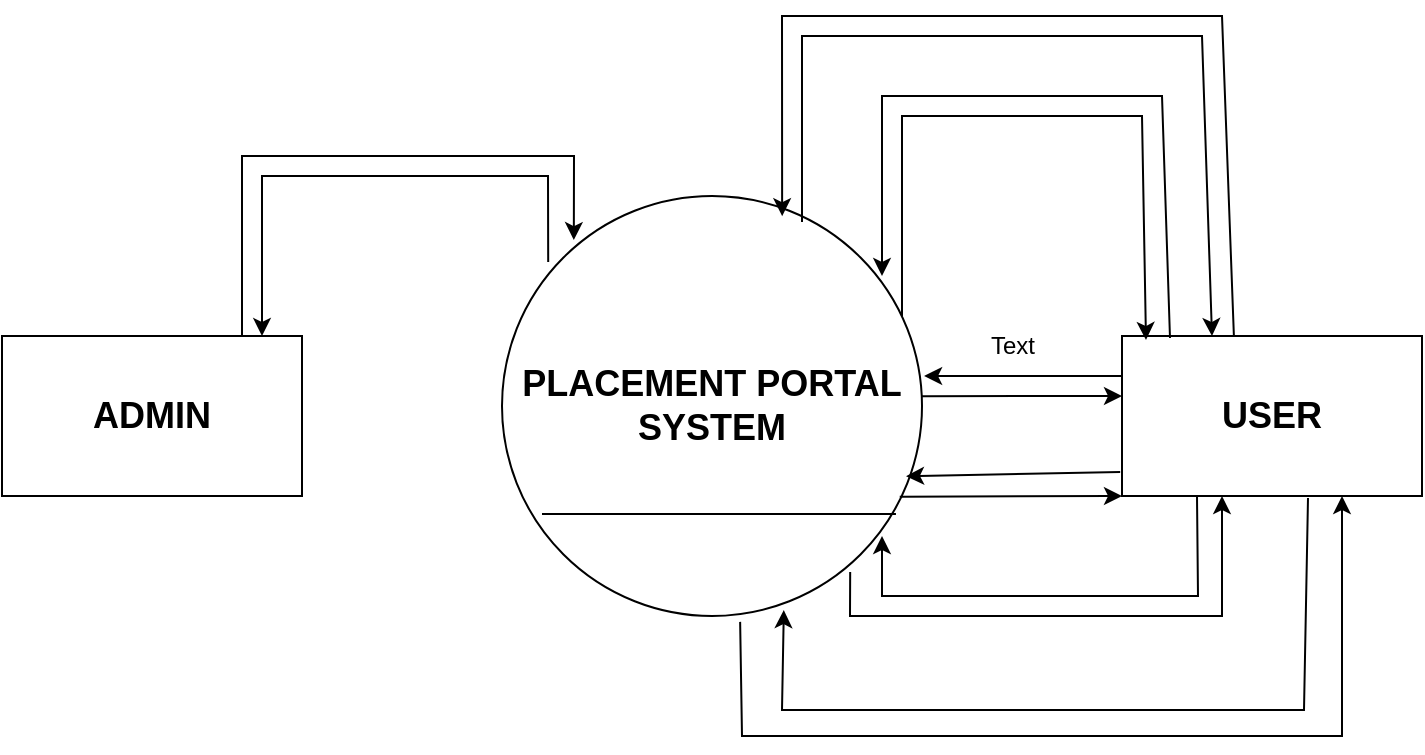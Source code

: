 <mxfile version="24.4.4" type="github">
  <diagram name="Page-1" id="gXjfL5LtnyRhMgXaaLrS">
    <mxGraphModel dx="838" dy="1615" grid="1" gridSize="10" guides="1" tooltips="1" connect="1" arrows="1" fold="1" page="1" pageScale="1" pageWidth="827" pageHeight="1169" math="0" shadow="0">
      <root>
        <mxCell id="0" />
        <mxCell id="1" parent="0" />
        <mxCell id="VP6bD1KSjOgqCceMzGPv-1" value="&lt;font style=&quot;font-size: 18px;&quot;&gt;&lt;b&gt;PLACEMENT PORTAL&lt;/b&gt;&lt;/font&gt;&lt;div&gt;&lt;font style=&quot;font-size: 18px;&quot;&gt;&lt;b&gt;SYSTEM&lt;/b&gt;&lt;/font&gt;&lt;/div&gt;" style="ellipse;whiteSpace=wrap;html=1;aspect=fixed;" vertex="1" parent="1">
          <mxGeometry x="290" y="-880" width="210" height="210" as="geometry" />
        </mxCell>
        <mxCell id="VP6bD1KSjOgqCceMzGPv-2" value="" style="endArrow=none;html=1;rounded=0;entryX=0.938;entryY=0.757;entryDx=0;entryDy=0;entryPerimeter=0;" edge="1" parent="1" target="VP6bD1KSjOgqCceMzGPv-1">
          <mxGeometry width="50" height="50" relative="1" as="geometry">
            <mxPoint x="310" y="-721" as="sourcePoint" />
            <mxPoint x="360" y="-770" as="targetPoint" />
          </mxGeometry>
        </mxCell>
        <mxCell id="VP6bD1KSjOgqCceMzGPv-3" value="&lt;b&gt;&lt;font style=&quot;font-size: 18px;&quot;&gt;ADMIN&lt;/font&gt;&lt;/b&gt;" style="rounded=0;whiteSpace=wrap;html=1;" vertex="1" parent="1">
          <mxGeometry x="40" y="-810" width="150" height="80" as="geometry" />
        </mxCell>
        <mxCell id="VP6bD1KSjOgqCceMzGPv-5" value="&lt;b&gt;&lt;font style=&quot;font-size: 18px;&quot;&gt;USER&lt;/font&gt;&lt;/b&gt;" style="rounded=0;whiteSpace=wrap;html=1;" vertex="1" parent="1">
          <mxGeometry x="600" y="-810" width="150" height="80" as="geometry" />
        </mxCell>
        <mxCell id="VP6bD1KSjOgqCceMzGPv-6" value="" style="endArrow=classic;html=1;rounded=0;entryX=0.171;entryY=0.105;entryDx=0;entryDy=0;entryPerimeter=0;" edge="1" parent="1" target="VP6bD1KSjOgqCceMzGPv-1">
          <mxGeometry width="50" height="50" relative="1" as="geometry">
            <mxPoint x="160" y="-810" as="sourcePoint" />
            <mxPoint x="342" y="-856.9" as="targetPoint" />
            <Array as="points">
              <mxPoint x="160" y="-900" />
              <mxPoint x="326" y="-900" />
            </Array>
          </mxGeometry>
        </mxCell>
        <mxCell id="VP6bD1KSjOgqCceMzGPv-7" value="" style="endArrow=classic;html=1;rounded=0;exitX=0.11;exitY=0.157;exitDx=0;exitDy=0;exitPerimeter=0;" edge="1" parent="1" source="VP6bD1KSjOgqCceMzGPv-1">
          <mxGeometry width="50" height="50" relative="1" as="geometry">
            <mxPoint x="120" y="-760" as="sourcePoint" />
            <mxPoint x="170" y="-810" as="targetPoint" />
            <Array as="points">
              <mxPoint x="313" y="-890" />
              <mxPoint x="170" y="-890" />
            </Array>
          </mxGeometry>
        </mxCell>
        <mxCell id="VP6bD1KSjOgqCceMzGPv-8" value="" style="endArrow=classic;html=1;rounded=0;entryX=0.08;entryY=0.025;entryDx=0;entryDy=0;entryPerimeter=0;" edge="1" parent="1" target="VP6bD1KSjOgqCceMzGPv-5">
          <mxGeometry width="50" height="50" relative="1" as="geometry">
            <mxPoint x="490" y="-820" as="sourcePoint" />
            <mxPoint x="616" y="-814" as="targetPoint" />
            <Array as="points">
              <mxPoint x="490" y="-920" />
              <mxPoint x="610" y="-920" />
            </Array>
          </mxGeometry>
        </mxCell>
        <mxCell id="VP6bD1KSjOgqCceMzGPv-9" value="" style="endArrow=classic;html=1;rounded=0;exitX=0.16;exitY=0.013;exitDx=0;exitDy=0;exitPerimeter=0;" edge="1" parent="1" source="VP6bD1KSjOgqCceMzGPv-5">
          <mxGeometry width="50" height="50" relative="1" as="geometry">
            <mxPoint x="430" y="-790" as="sourcePoint" />
            <mxPoint x="480" y="-840" as="targetPoint" />
            <Array as="points">
              <mxPoint x="620" y="-930" />
              <mxPoint x="480" y="-930" />
            </Array>
          </mxGeometry>
        </mxCell>
        <mxCell id="VP6bD1KSjOgqCceMzGPv-10" value="" style="endArrow=classic;html=1;rounded=0;exitX=0.373;exitY=0;exitDx=0;exitDy=0;exitPerimeter=0;entryX=0.667;entryY=0.048;entryDx=0;entryDy=0;entryPerimeter=0;" edge="1" parent="1" source="VP6bD1KSjOgqCceMzGPv-5" target="VP6bD1KSjOgqCceMzGPv-1">
          <mxGeometry width="50" height="50" relative="1" as="geometry">
            <mxPoint x="619.95" y="-820" as="sourcePoint" />
            <mxPoint x="430" y="-880" as="targetPoint" />
            <Array as="points">
              <mxPoint x="650" y="-970" />
              <mxPoint x="430" y="-970" />
            </Array>
          </mxGeometry>
        </mxCell>
        <mxCell id="VP6bD1KSjOgqCceMzGPv-11" value="" style="endArrow=classic;html=1;rounded=0;exitX=0.79;exitY=0.062;exitDx=0;exitDy=0;exitPerimeter=0;" edge="1" parent="1">
          <mxGeometry width="50" height="50" relative="1" as="geometry">
            <mxPoint x="440.0" y="-866.98" as="sourcePoint" />
            <mxPoint x="645" y="-810" as="targetPoint" />
            <Array as="points">
              <mxPoint x="440" y="-960" />
              <mxPoint x="640" y="-960" />
            </Array>
          </mxGeometry>
        </mxCell>
        <mxCell id="VP6bD1KSjOgqCceMzGPv-12" value="" style="endArrow=classic;html=1;rounded=0;exitX=-0.007;exitY=0.1;exitDx=0;exitDy=0;exitPerimeter=0;" edge="1" parent="1">
          <mxGeometry width="50" height="50" relative="1" as="geometry">
            <mxPoint x="600" y="-790" as="sourcePoint" />
            <mxPoint x="501.05" y="-790" as="targetPoint" />
          </mxGeometry>
        </mxCell>
        <mxCell id="VP6bD1KSjOgqCceMzGPv-13" value="" style="endArrow=classic;html=1;rounded=0;exitX=1;exitY=0.429;exitDx=0;exitDy=0;exitPerimeter=0;entryX=0;entryY=0.25;entryDx=0;entryDy=0;" edge="1" parent="1">
          <mxGeometry width="50" height="50" relative="1" as="geometry">
            <mxPoint x="500" y="-779.91" as="sourcePoint" />
            <mxPoint x="600" y="-780" as="targetPoint" />
          </mxGeometry>
        </mxCell>
        <mxCell id="VP6bD1KSjOgqCceMzGPv-16" value="" style="endArrow=classic;html=1;rounded=0;exitX=0.25;exitY=1;exitDx=0;exitDy=0;" edge="1" parent="1" source="VP6bD1KSjOgqCceMzGPv-5">
          <mxGeometry width="50" height="50" relative="1" as="geometry">
            <mxPoint x="430" y="-660" as="sourcePoint" />
            <mxPoint x="480" y="-710" as="targetPoint" />
            <Array as="points">
              <mxPoint x="638" y="-680" />
              <mxPoint x="480" y="-680" />
            </Array>
          </mxGeometry>
        </mxCell>
        <mxCell id="VP6bD1KSjOgqCceMzGPv-17" value="" style="endArrow=classic;html=1;rounded=0;exitX=0.829;exitY=0.895;exitDx=0;exitDy=0;exitPerimeter=0;" edge="1" parent="1" source="VP6bD1KSjOgqCceMzGPv-1">
          <mxGeometry width="50" height="50" relative="1" as="geometry">
            <mxPoint x="600" y="-680" as="sourcePoint" />
            <mxPoint x="650" y="-730" as="targetPoint" />
            <Array as="points">
              <mxPoint x="464" y="-670" />
              <mxPoint x="650" y="-670" />
            </Array>
          </mxGeometry>
        </mxCell>
        <mxCell id="VP6bD1KSjOgqCceMzGPv-18" value="" style="endArrow=classic;html=1;rounded=0;exitX=0.62;exitY=1.013;exitDx=0;exitDy=0;exitPerimeter=0;entryX=0.671;entryY=0.986;entryDx=0;entryDy=0;entryPerimeter=0;" edge="1" parent="1" source="VP6bD1KSjOgqCceMzGPv-5" target="VP6bD1KSjOgqCceMzGPv-1">
          <mxGeometry width="50" height="50" relative="1" as="geometry">
            <mxPoint x="690.95" y="-710" as="sourcePoint" />
            <mxPoint x="430" y="-663.04" as="targetPoint" />
            <Array as="points">
              <mxPoint x="691" y="-623.04" />
              <mxPoint x="430" y="-623.04" />
            </Array>
          </mxGeometry>
        </mxCell>
        <mxCell id="VP6bD1KSjOgqCceMzGPv-19" value="" style="endArrow=classic;html=1;rounded=0;exitX=0.567;exitY=1.014;exitDx=0;exitDy=0;exitPerimeter=0;" edge="1" parent="1" source="VP6bD1KSjOgqCceMzGPv-1">
          <mxGeometry width="50" height="50" relative="1" as="geometry">
            <mxPoint x="660" y="-680" as="sourcePoint" />
            <mxPoint x="710" y="-730" as="targetPoint" />
            <Array as="points">
              <mxPoint x="410" y="-610" />
              <mxPoint x="710" y="-610" />
            </Array>
          </mxGeometry>
        </mxCell>
        <mxCell id="VP6bD1KSjOgqCceMzGPv-20" value="Text" style="text;html=1;align=center;verticalAlign=middle;resizable=0;points=[];autosize=1;strokeColor=none;fillColor=none;" vertex="1" parent="1">
          <mxGeometry x="520" y="-820" width="50" height="30" as="geometry" />
        </mxCell>
        <mxCell id="VP6bD1KSjOgqCceMzGPv-25" value="" style="endArrow=classic;html=1;rounded=0;exitX=-0.006;exitY=0.85;exitDx=0;exitDy=0;exitPerimeter=0;entryX=0.962;entryY=0.667;entryDx=0;entryDy=0;entryPerimeter=0;" edge="1" parent="1" source="VP6bD1KSjOgqCceMzGPv-5" target="VP6bD1KSjOgqCceMzGPv-1">
          <mxGeometry width="50" height="50" relative="1" as="geometry">
            <mxPoint x="595.53" y="-740" as="sourcePoint" />
            <mxPoint x="494.48" y="-738" as="targetPoint" />
          </mxGeometry>
        </mxCell>
        <mxCell id="VP6bD1KSjOgqCceMzGPv-26" value="" style="endArrow=classic;html=1;rounded=0;exitX=0.947;exitY=0.716;exitDx=0;exitDy=0;exitPerimeter=0;" edge="1" parent="1" source="VP6bD1KSjOgqCceMzGPv-1">
          <mxGeometry width="50" height="50" relative="1" as="geometry">
            <mxPoint x="550" y="-680" as="sourcePoint" />
            <mxPoint x="600" y="-730" as="targetPoint" />
          </mxGeometry>
        </mxCell>
      </root>
    </mxGraphModel>
  </diagram>
</mxfile>
